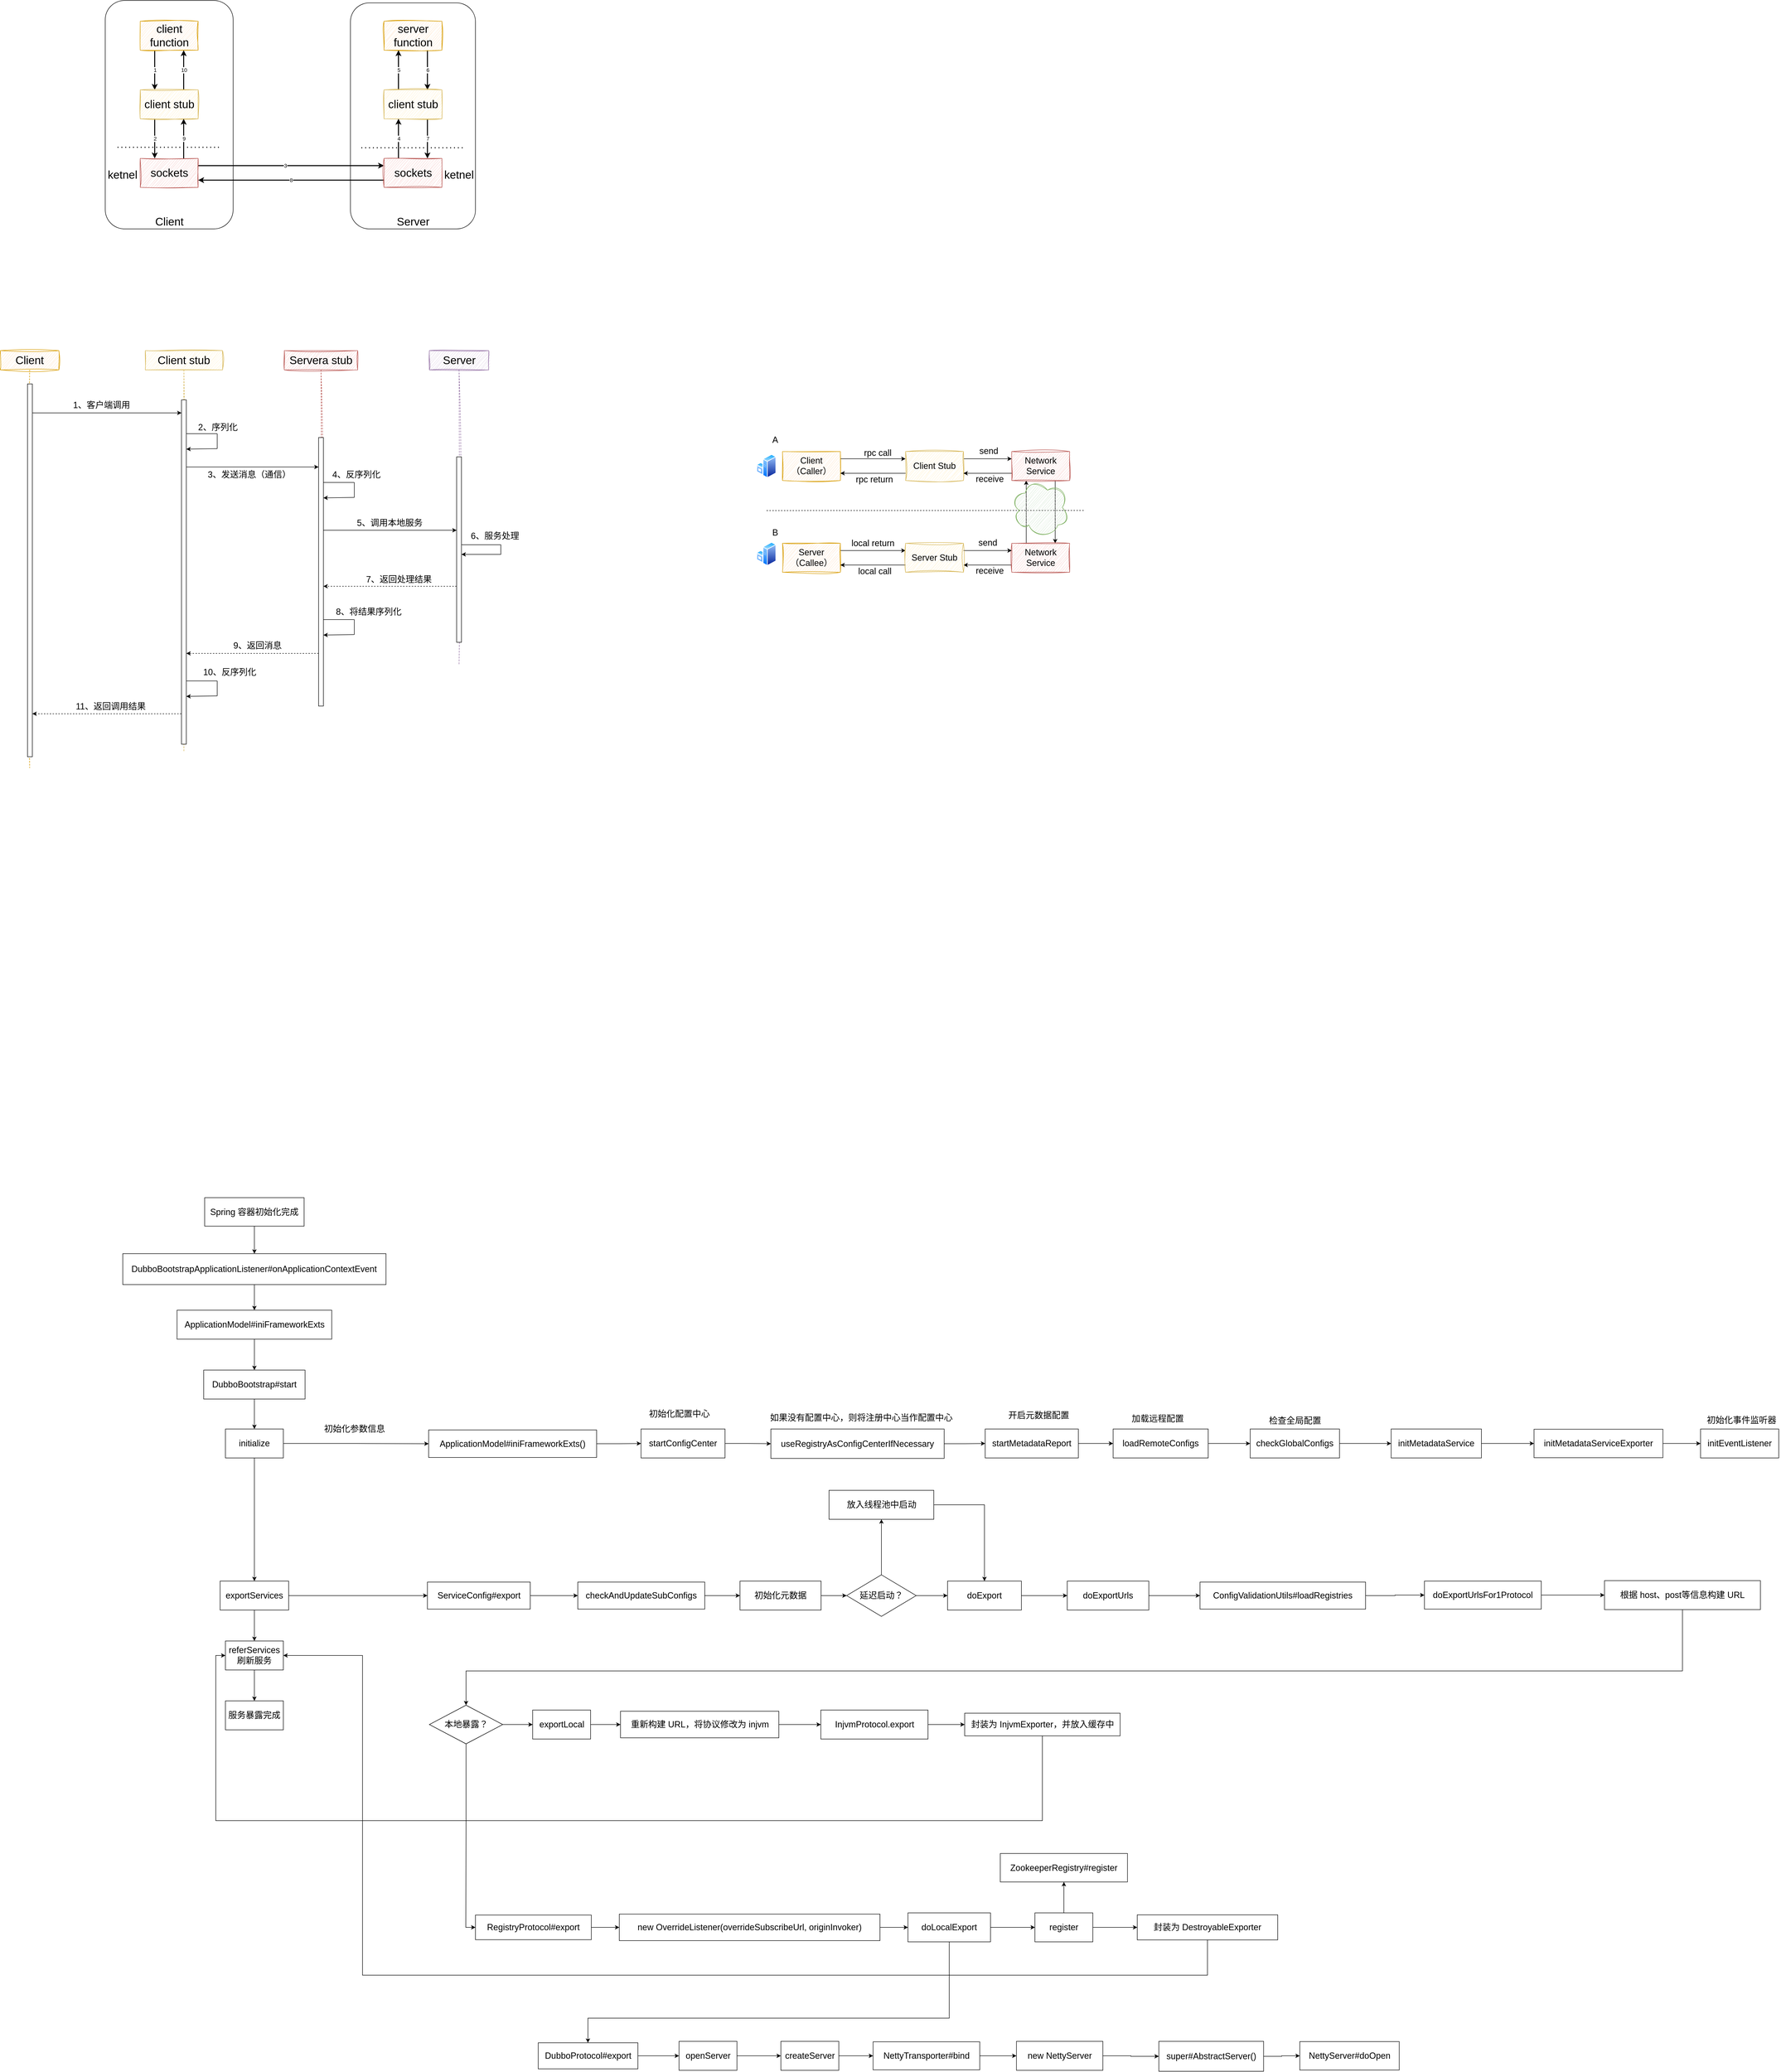 <mxfile version="21.3.8" type="github">
  <diagram name="第 1 页" id="ynguHaI6anqF9o0DFnpZ">
    <mxGraphModel dx="3180" dy="1240" grid="0" gridSize="10" guides="1" tooltips="1" connect="1" arrows="1" fold="1" page="1" pageScale="1" pageWidth="827" pageHeight="1169" math="0" shadow="0">
      <root>
        <mxCell id="0" />
        <mxCell id="1" parent="0" />
        <mxCell id="4JavY6HXAWyGMQBlU3e4-26" value="" style="endArrow=none;dashed=1;html=1;rounded=0;" edge="1" parent="1">
          <mxGeometry width="50" height="50" relative="1" as="geometry">
            <mxPoint x="1264" y="1267.21" as="sourcePoint" />
            <mxPoint x="1924" y="1267" as="targetPoint" />
          </mxGeometry>
        </mxCell>
        <mxCell id="4JavY6HXAWyGMQBlU3e4-13" style="edgeStyle=orthogonalEdgeStyle;rounded=0;orthogonalLoop=1;jettySize=auto;html=1;exitX=0.75;exitY=1;exitDx=0;exitDy=0;entryX=0.75;entryY=0;entryDx=0;entryDy=0;" edge="1" parent="1" source="4JavY6HXAWyGMQBlU3e4-10" target="4JavY6HXAWyGMQBlU3e4-5">
          <mxGeometry relative="1" as="geometry" />
        </mxCell>
        <mxCell id="4JavY6HXAWyGMQBlU3e4-18" style="edgeStyle=orthogonalEdgeStyle;rounded=0;orthogonalLoop=1;jettySize=auto;html=1;exitX=0.25;exitY=0;exitDx=0;exitDy=0;entryX=0.25;entryY=1;entryDx=0;entryDy=0;" edge="1" parent="1" source="4JavY6HXAWyGMQBlU3e4-5" target="4JavY6HXAWyGMQBlU3e4-10">
          <mxGeometry relative="1" as="geometry" />
        </mxCell>
        <mxCell id="WNuXEq5mow0dsCHCeVzA-1" value="" style="rounded=1;whiteSpace=wrap;html=1;" parent="1" vertex="1">
          <mxGeometry x="-106" y="211" width="265" height="473" as="geometry" />
        </mxCell>
        <mxCell id="WNuXEq5mow0dsCHCeVzA-11" value="1" style="edgeStyle=orthogonalEdgeStyle;rounded=0;orthogonalLoop=1;jettySize=auto;html=1;exitX=0.25;exitY=1;exitDx=0;exitDy=0;entryX=0.25;entryY=0;entryDx=0;entryDy=0;strokeWidth=2;" parent="1" source="WNuXEq5mow0dsCHCeVzA-2" target="WNuXEq5mow0dsCHCeVzA-5" edge="1">
          <mxGeometry relative="1" as="geometry" />
        </mxCell>
        <mxCell id="WNuXEq5mow0dsCHCeVzA-2" value="client function" style="rounded=0;whiteSpace=wrap;html=1;fontSize=23;fillColor=#ffe6cc;strokeColor=#d79b00;sketch=1;curveFitting=1;jiggle=2;shadow=0;glass=0;" parent="1" vertex="1">
          <mxGeometry x="-33.5" y="254" width="120" height="60" as="geometry" />
        </mxCell>
        <mxCell id="WNuXEq5mow0dsCHCeVzA-3" value="" style="rounded=1;whiteSpace=wrap;html=1;" parent="1" vertex="1">
          <mxGeometry x="402" y="216" width="259" height="468" as="geometry" />
        </mxCell>
        <mxCell id="WNuXEq5mow0dsCHCeVzA-16" value="6" style="edgeStyle=orthogonalEdgeStyle;rounded=0;orthogonalLoop=1;jettySize=auto;html=1;exitX=0.75;exitY=1;exitDx=0;exitDy=0;entryX=0.75;entryY=0;entryDx=0;entryDy=0;strokeWidth=2;" parent="1" source="WNuXEq5mow0dsCHCeVzA-4" target="WNuXEq5mow0dsCHCeVzA-7" edge="1">
          <mxGeometry relative="1" as="geometry" />
        </mxCell>
        <mxCell id="WNuXEq5mow0dsCHCeVzA-4" value="server function" style="rounded=0;whiteSpace=wrap;html=1;fontSize=23;fillColor=#ffe6cc;strokeColor=#d79b00;sketch=1;curveFitting=1;jiggle=2;shadow=0;glass=0;" parent="1" vertex="1">
          <mxGeometry x="471.5" y="254" width="120" height="60" as="geometry" />
        </mxCell>
        <mxCell id="WNuXEq5mow0dsCHCeVzA-12" value="2" style="edgeStyle=orthogonalEdgeStyle;rounded=0;orthogonalLoop=1;jettySize=auto;html=1;exitX=0.25;exitY=1;exitDx=0;exitDy=0;entryX=0.25;entryY=0;entryDx=0;entryDy=0;strokeWidth=2;" parent="1" source="WNuXEq5mow0dsCHCeVzA-5" target="WNuXEq5mow0dsCHCeVzA-6" edge="1">
          <mxGeometry relative="1" as="geometry" />
        </mxCell>
        <mxCell id="WNuXEq5mow0dsCHCeVzA-20" value="10" style="edgeStyle=orthogonalEdgeStyle;rounded=0;orthogonalLoop=1;jettySize=auto;html=1;exitX=0.75;exitY=0;exitDx=0;exitDy=0;entryX=0.75;entryY=1;entryDx=0;entryDy=0;strokeWidth=2;" parent="1" source="WNuXEq5mow0dsCHCeVzA-5" target="WNuXEq5mow0dsCHCeVzA-2" edge="1">
          <mxGeometry relative="1" as="geometry" />
        </mxCell>
        <mxCell id="WNuXEq5mow0dsCHCeVzA-5" value="client stub" style="rounded=0;whiteSpace=wrap;html=1;fontSize=23;fillColor=#fff2cc;strokeColor=#d6b656;sketch=1;curveFitting=1;jiggle=2;" parent="1" vertex="1">
          <mxGeometry x="-33.5" y="396" width="120" height="60" as="geometry" />
        </mxCell>
        <mxCell id="WNuXEq5mow0dsCHCeVzA-13" style="edgeStyle=orthogonalEdgeStyle;rounded=0;orthogonalLoop=1;jettySize=auto;html=1;exitX=1;exitY=0.25;exitDx=0;exitDy=0;entryX=0;entryY=0.25;entryDx=0;entryDy=0;strokeWidth=2;" parent="1" source="WNuXEq5mow0dsCHCeVzA-6" target="WNuXEq5mow0dsCHCeVzA-8" edge="1">
          <mxGeometry relative="1" as="geometry" />
        </mxCell>
        <mxCell id="WNuXEq5mow0dsCHCeVzA-21" value="3" style="edgeLabel;html=1;align=center;verticalAlign=middle;resizable=0;points=[];" parent="WNuXEq5mow0dsCHCeVzA-13" vertex="1" connectable="0">
          <mxGeometry x="-0.065" relative="1" as="geometry">
            <mxPoint as="offset" />
          </mxGeometry>
        </mxCell>
        <mxCell id="WNuXEq5mow0dsCHCeVzA-19" value="9" style="edgeStyle=orthogonalEdgeStyle;rounded=0;orthogonalLoop=1;jettySize=auto;html=1;exitX=0.75;exitY=0;exitDx=0;exitDy=0;entryX=0.75;entryY=1;entryDx=0;entryDy=0;strokeWidth=2;" parent="1" source="WNuXEq5mow0dsCHCeVzA-6" target="WNuXEq5mow0dsCHCeVzA-5" edge="1">
          <mxGeometry relative="1" as="geometry" />
        </mxCell>
        <mxCell id="WNuXEq5mow0dsCHCeVzA-6" value="sockets" style="rounded=0;whiteSpace=wrap;html=1;fontSize=23;fillColor=#f8cecc;strokeColor=#b85450;sketch=1;curveFitting=1;jiggle=2;" parent="1" vertex="1">
          <mxGeometry x="-33.5" y="538" width="120" height="60" as="geometry" />
        </mxCell>
        <mxCell id="WNuXEq5mow0dsCHCeVzA-15" value="5" style="edgeStyle=orthogonalEdgeStyle;rounded=0;orthogonalLoop=1;jettySize=auto;html=1;exitX=0.25;exitY=0;exitDx=0;exitDy=0;entryX=0.25;entryY=1;entryDx=0;entryDy=0;strokeWidth=2;" parent="1" source="WNuXEq5mow0dsCHCeVzA-7" target="WNuXEq5mow0dsCHCeVzA-4" edge="1">
          <mxGeometry relative="1" as="geometry" />
        </mxCell>
        <mxCell id="WNuXEq5mow0dsCHCeVzA-17" value="7" style="edgeStyle=orthogonalEdgeStyle;rounded=0;orthogonalLoop=1;jettySize=auto;html=1;exitX=0.75;exitY=1;exitDx=0;exitDy=0;entryX=0.75;entryY=0;entryDx=0;entryDy=0;strokeWidth=2;" parent="1" source="WNuXEq5mow0dsCHCeVzA-7" target="WNuXEq5mow0dsCHCeVzA-8" edge="1">
          <mxGeometry relative="1" as="geometry" />
        </mxCell>
        <mxCell id="WNuXEq5mow0dsCHCeVzA-7" value="client stub" style="rounded=0;whiteSpace=wrap;html=1;fontSize=23;fillColor=#fff2cc;strokeColor=#d6b656;sketch=1;curveFitting=1;jiggle=2;" parent="1" vertex="1">
          <mxGeometry x="471.5" y="396" width="120" height="60" as="geometry" />
        </mxCell>
        <mxCell id="WNuXEq5mow0dsCHCeVzA-14" value="4" style="edgeStyle=orthogonalEdgeStyle;rounded=0;orthogonalLoop=1;jettySize=auto;html=1;exitX=0.25;exitY=0;exitDx=0;exitDy=0;entryX=0.25;entryY=1;entryDx=0;entryDy=0;strokeWidth=2;" parent="1" source="WNuXEq5mow0dsCHCeVzA-8" target="WNuXEq5mow0dsCHCeVzA-7" edge="1">
          <mxGeometry relative="1" as="geometry" />
        </mxCell>
        <mxCell id="WNuXEq5mow0dsCHCeVzA-18" value="8" style="edgeStyle=orthogonalEdgeStyle;rounded=0;orthogonalLoop=1;jettySize=auto;html=1;exitX=0;exitY=0.75;exitDx=0;exitDy=0;entryX=1;entryY=0.75;entryDx=0;entryDy=0;strokeWidth=2;" parent="1" source="WNuXEq5mow0dsCHCeVzA-8" target="WNuXEq5mow0dsCHCeVzA-6" edge="1">
          <mxGeometry relative="1" as="geometry" />
        </mxCell>
        <mxCell id="WNuXEq5mow0dsCHCeVzA-8" value="sockets" style="rounded=0;whiteSpace=wrap;html=1;fontSize=23;fillColor=#f8cecc;strokeColor=#b85450;sketch=1;curveFitting=1;jiggle=2;" parent="1" vertex="1">
          <mxGeometry x="471.5" y="538" width="120" height="60" as="geometry" />
        </mxCell>
        <mxCell id="WNuXEq5mow0dsCHCeVzA-9" value="Client" style="text;html=1;strokeColor=none;fillColor=none;align=center;verticalAlign=middle;whiteSpace=wrap;rounded=0;fontSize=23;" parent="1" vertex="1">
          <mxGeometry x="-3.5" y="654" width="60" height="30" as="geometry" />
        </mxCell>
        <mxCell id="WNuXEq5mow0dsCHCeVzA-10" value="Server" style="text;html=1;strokeColor=none;fillColor=none;align=center;verticalAlign=middle;whiteSpace=wrap;rounded=0;fontSize=23;" parent="1" vertex="1">
          <mxGeometry x="501.5" y="654" width="60" height="30" as="geometry" />
        </mxCell>
        <mxCell id="WNuXEq5mow0dsCHCeVzA-22" value="" style="endArrow=none;dashed=1;html=1;dashPattern=1 3;strokeWidth=2;rounded=0;" parent="1" edge="1">
          <mxGeometry width="50" height="50" relative="1" as="geometry">
            <mxPoint x="-80.5" y="515" as="sourcePoint" />
            <mxPoint x="133.5" y="515" as="targetPoint" />
          </mxGeometry>
        </mxCell>
        <mxCell id="WNuXEq5mow0dsCHCeVzA-23" value="" style="endArrow=none;dashed=1;html=1;dashPattern=1 3;strokeWidth=2;rounded=0;" parent="1" edge="1">
          <mxGeometry width="50" height="50" relative="1" as="geometry">
            <mxPoint x="424.5" y="516" as="sourcePoint" />
            <mxPoint x="638.5" y="516" as="targetPoint" />
          </mxGeometry>
        </mxCell>
        <mxCell id="WNuXEq5mow0dsCHCeVzA-24" value="&lt;font style=&quot;font-size: 23px;&quot;&gt;ketnel&lt;/font&gt;" style="text;html=1;strokeColor=none;fillColor=none;align=center;verticalAlign=middle;whiteSpace=wrap;rounded=0;" parent="1" vertex="1">
          <mxGeometry x="-100" y="557" width="60" height="30" as="geometry" />
        </mxCell>
        <mxCell id="WNuXEq5mow0dsCHCeVzA-25" value="&lt;font style=&quot;font-size: 23px;&quot;&gt;ketnel&lt;/font&gt;" style="text;html=1;strokeColor=none;fillColor=none;align=center;verticalAlign=middle;whiteSpace=wrap;rounded=0;" parent="1" vertex="1">
          <mxGeometry x="597" y="557" width="60" height="30" as="geometry" />
        </mxCell>
        <mxCell id="0BuADrquEKOu1tJ5kKiF-7" value="Client" style="shape=umlLifeline;perimeter=lifelinePerimeter;whiteSpace=wrap;html=1;container=1;dropTarget=0;collapsible=0;recursiveResize=0;outlineConnect=0;portConstraint=eastwest;newEdgeStyle={&quot;edgeStyle&quot;:&quot;elbowEdgeStyle&quot;,&quot;elbow&quot;:&quot;vertical&quot;,&quot;curved&quot;:0,&quot;rounded&quot;:0};fontSize=23;fillColor=#ffe6cc;strokeColor=#d79b00;shadow=0;sketch=1;curveFitting=1;jiggle=2;" parent="1" vertex="1">
          <mxGeometry x="-323" y="936" width="121" height="864" as="geometry" />
        </mxCell>
        <mxCell id="0BuADrquEKOu1tJ5kKiF-42" value="" style="html=1;points=[];perimeter=orthogonalPerimeter;outlineConnect=0;targetShapes=umlLifeline;portConstraint=eastwest;newEdgeStyle={&quot;edgeStyle&quot;:&quot;elbowEdgeStyle&quot;,&quot;elbow&quot;:&quot;vertical&quot;,&quot;curved&quot;:0,&quot;rounded&quot;:0};" parent="0BuADrquEKOu1tJ5kKiF-7" vertex="1">
          <mxGeometry x="56" y="69" width="10" height="772" as="geometry" />
        </mxCell>
        <mxCell id="0BuADrquEKOu1tJ5kKiF-15" value="Client stub" style="shape=umlLifeline;perimeter=lifelinePerimeter;whiteSpace=wrap;html=1;container=1;dropTarget=0;collapsible=0;recursiveResize=0;outlineConnect=0;portConstraint=eastwest;newEdgeStyle={&quot;edgeStyle&quot;:&quot;elbowEdgeStyle&quot;,&quot;elbow&quot;:&quot;vertical&quot;,&quot;curved&quot;:0,&quot;rounded&quot;:0};fontSize=23;fillColor=#fff2cc;strokeColor=#d6b656;sketch=1;curveFitting=1;jiggle=2;" parent="1" vertex="1">
          <mxGeometry x="-23" y="936" width="160" height="831" as="geometry" />
        </mxCell>
        <mxCell id="0BuADrquEKOu1tJ5kKiF-43" value="" style="html=1;points=[];perimeter=orthogonalPerimeter;outlineConnect=0;targetShapes=umlLifeline;portConstraint=eastwest;newEdgeStyle={&quot;edgeStyle&quot;:&quot;elbowEdgeStyle&quot;,&quot;elbow&quot;:&quot;vertical&quot;,&quot;curved&quot;:0,&quot;rounded&quot;:0};" parent="0BuADrquEKOu1tJ5kKiF-15" vertex="1">
          <mxGeometry x="75" y="102" width="10" height="713" as="geometry" />
        </mxCell>
        <mxCell id="0BuADrquEKOu1tJ5kKiF-16" value="Servera&amp;nbsp;stub" style="shape=umlLifeline;perimeter=lifelinePerimeter;whiteSpace=wrap;html=1;container=1;dropTarget=0;collapsible=0;recursiveResize=0;outlineConnect=0;portConstraint=eastwest;newEdgeStyle={&quot;edgeStyle&quot;:&quot;elbowEdgeStyle&quot;,&quot;elbow&quot;:&quot;vertical&quot;,&quot;curved&quot;:0,&quot;rounded&quot;:0};fontSize=23;fillColor=#f8cecc;strokeColor=#b85450;sketch=1;curveFitting=1;jiggle=2;" parent="1" vertex="1">
          <mxGeometry x="265" y="936" width="152" height="736" as="geometry" />
        </mxCell>
        <mxCell id="0BuADrquEKOu1tJ5kKiF-49" value="" style="html=1;points=[];perimeter=orthogonalPerimeter;outlineConnect=0;targetShapes=umlLifeline;portConstraint=eastwest;newEdgeStyle={&quot;edgeStyle&quot;:&quot;elbowEdgeStyle&quot;,&quot;elbow&quot;:&quot;vertical&quot;,&quot;curved&quot;:0,&quot;rounded&quot;:0};" parent="0BuADrquEKOu1tJ5kKiF-16" vertex="1">
          <mxGeometry x="71" y="180" width="10" height="556" as="geometry" />
        </mxCell>
        <mxCell id="0BuADrquEKOu1tJ5kKiF-17" value="Server" style="shape=umlLifeline;perimeter=lifelinePerimeter;whiteSpace=wrap;html=1;container=1;dropTarget=0;collapsible=0;recursiveResize=0;outlineConnect=0;portConstraint=eastwest;newEdgeStyle={&quot;edgeStyle&quot;:&quot;elbowEdgeStyle&quot;,&quot;elbow&quot;:&quot;vertical&quot;,&quot;curved&quot;:0,&quot;rounded&quot;:0};fontSize=23;fillColor=#e1d5e7;strokeColor=#9673a6;sketch=1;curveFitting=1;jiggle=2;" parent="1" vertex="1">
          <mxGeometry x="565.5" y="936" width="123" height="650" as="geometry" />
        </mxCell>
        <mxCell id="0BuADrquEKOu1tJ5kKiF-56" value="" style="html=1;points=[];perimeter=orthogonalPerimeter;outlineConnect=0;targetShapes=umlLifeline;portConstraint=eastwest;newEdgeStyle={&quot;edgeStyle&quot;:&quot;elbowEdgeStyle&quot;,&quot;elbow&quot;:&quot;vertical&quot;,&quot;curved&quot;:0,&quot;rounded&quot;:0};" parent="0BuADrquEKOu1tJ5kKiF-17" vertex="1">
          <mxGeometry x="56.5" y="220" width="10" height="384" as="geometry" />
        </mxCell>
        <mxCell id="0BuADrquEKOu1tJ5kKiF-59" style="edgeStyle=elbowEdgeStyle;rounded=0;orthogonalLoop=1;jettySize=auto;html=1;elbow=vertical;curved=0;" parent="0BuADrquEKOu1tJ5kKiF-17" source="0BuADrquEKOu1tJ5kKiF-56" target="0BuADrquEKOu1tJ5kKiF-56" edge="1">
          <mxGeometry relative="1" as="geometry">
            <Array as="points">
              <mxPoint x="148" y="410" />
            </Array>
          </mxGeometry>
        </mxCell>
        <mxCell id="0BuADrquEKOu1tJ5kKiF-60" value="&lt;font style=&quot;font-size: 18px;&quot;&gt;6、服务处理&lt;/font&gt;" style="edgeLabel;html=1;align=center;verticalAlign=middle;resizable=0;points=[];" parent="0BuADrquEKOu1tJ5kKiF-59" vertex="1" connectable="0">
          <mxGeometry x="-0.455" relative="1" as="geometry">
            <mxPoint x="19" y="-18" as="offset" />
          </mxGeometry>
        </mxCell>
        <mxCell id="0BuADrquEKOu1tJ5kKiF-47" style="edgeStyle=elbowEdgeStyle;rounded=0;orthogonalLoop=1;jettySize=auto;html=1;elbow=vertical;curved=0;" parent="1" source="0BuADrquEKOu1tJ5kKiF-42" target="0BuADrquEKOu1tJ5kKiF-43" edge="1">
          <mxGeometry relative="1" as="geometry">
            <Array as="points">
              <mxPoint x="-37" y="1065" />
              <mxPoint x="-97" y="1097" />
            </Array>
          </mxGeometry>
        </mxCell>
        <mxCell id="0BuADrquEKOu1tJ5kKiF-48" value="&lt;font style=&quot;font-size: 18px;&quot;&gt;1、客户端调用&lt;/font&gt;" style="edgeLabel;html=1;align=center;verticalAlign=middle;resizable=0;points=[];" parent="0BuADrquEKOu1tJ5kKiF-47" vertex="1" connectable="0">
          <mxGeometry x="0.108" relative="1" as="geometry">
            <mxPoint x="-28" y="-16" as="offset" />
          </mxGeometry>
        </mxCell>
        <mxCell id="0BuADrquEKOu1tJ5kKiF-52" style="edgeStyle=elbowEdgeStyle;rounded=0;orthogonalLoop=1;jettySize=auto;html=1;elbow=vertical;curved=0;" parent="1" source="0BuADrquEKOu1tJ5kKiF-43" target="0BuADrquEKOu1tJ5kKiF-49" edge="1">
          <mxGeometry relative="1" as="geometry">
            <Array as="points">
              <mxPoint x="262" y="1177" />
            </Array>
          </mxGeometry>
        </mxCell>
        <mxCell id="0BuADrquEKOu1tJ5kKiF-53" value="&lt;font style=&quot;font-size: 18px;&quot;&gt;3、发送消息（通信）&lt;/font&gt;" style="edgeLabel;html=1;align=center;verticalAlign=middle;resizable=0;points=[];" parent="0BuADrquEKOu1tJ5kKiF-52" vertex="1" connectable="0">
          <mxGeometry x="-0.055" relative="1" as="geometry">
            <mxPoint y="16" as="offset" />
          </mxGeometry>
        </mxCell>
        <mxCell id="0BuADrquEKOu1tJ5kKiF-57" style="edgeStyle=elbowEdgeStyle;rounded=0;orthogonalLoop=1;jettySize=auto;html=1;elbow=vertical;curved=0;" parent="1" source="0BuADrquEKOu1tJ5kKiF-49" target="0BuADrquEKOu1tJ5kKiF-56" edge="1">
          <mxGeometry relative="1" as="geometry">
            <Array as="points">
              <mxPoint x="559" y="1308" />
              <mxPoint x="513" y="1437" />
              <mxPoint x="519" y="1308" />
            </Array>
          </mxGeometry>
        </mxCell>
        <mxCell id="0BuADrquEKOu1tJ5kKiF-58" value="&lt;font style=&quot;font-size: 18px;&quot;&gt;5、调用本地服务&lt;/font&gt;" style="edgeLabel;html=1;align=center;verticalAlign=middle;resizable=0;points=[];" parent="0BuADrquEKOu1tJ5kKiF-57" vertex="1" connectable="0">
          <mxGeometry x="0.05" y="-4" relative="1" as="geometry">
            <mxPoint x="-8" y="-19" as="offset" />
          </mxGeometry>
        </mxCell>
        <mxCell id="0BuADrquEKOu1tJ5kKiF-67" style="edgeStyle=elbowEdgeStyle;rounded=0;orthogonalLoop=1;jettySize=auto;html=1;elbow=vertical;curved=0;dashed=1;" parent="1" source="0BuADrquEKOu1tJ5kKiF-56" target="0BuADrquEKOu1tJ5kKiF-49" edge="1">
          <mxGeometry relative="1" as="geometry">
            <Array as="points">
              <mxPoint x="566" y="1424" />
              <mxPoint x="513" y="1503" />
            </Array>
          </mxGeometry>
        </mxCell>
        <mxCell id="0BuADrquEKOu1tJ5kKiF-68" value="&lt;font style=&quot;font-size: 18px;&quot;&gt;7、返回处理结果&lt;/font&gt;" style="edgeLabel;html=1;align=center;verticalAlign=middle;resizable=0;points=[];" parent="0BuADrquEKOu1tJ5kKiF-67" vertex="1" connectable="0">
          <mxGeometry x="-0.244" y="-1" relative="1" as="geometry">
            <mxPoint x="-16" y="-13" as="offset" />
          </mxGeometry>
        </mxCell>
        <mxCell id="0BuADrquEKOu1tJ5kKiF-80" value="" style="group" parent="1" vertex="1" connectable="0">
          <mxGeometry x="62" y="1108" width="64" height="32" as="geometry" />
        </mxCell>
        <mxCell id="0BuADrquEKOu1tJ5kKiF-77" value="" style="endArrow=classic;html=1;rounded=0;" parent="0BuADrquEKOu1tJ5kKiF-80" edge="1">
          <mxGeometry width="50" height="50" relative="1" as="geometry">
            <mxPoint x="64" y="31" as="sourcePoint" />
            <mxPoint y="32" as="targetPoint" />
          </mxGeometry>
        </mxCell>
        <mxCell id="0BuADrquEKOu1tJ5kKiF-78" value="" style="endArrow=none;html=1;rounded=0;" parent="0BuADrquEKOu1tJ5kKiF-80" edge="1">
          <mxGeometry width="50" height="50" relative="1" as="geometry">
            <mxPoint as="sourcePoint" />
            <mxPoint x="64" as="targetPoint" />
          </mxGeometry>
        </mxCell>
        <mxCell id="0BuADrquEKOu1tJ5kKiF-79" value="" style="endArrow=none;html=1;rounded=0;" parent="0BuADrquEKOu1tJ5kKiF-80" edge="1">
          <mxGeometry width="50" height="50" relative="1" as="geometry">
            <mxPoint x="64" y="31" as="sourcePoint" />
            <mxPoint x="64" as="targetPoint" />
          </mxGeometry>
        </mxCell>
        <mxCell id="0BuADrquEKOu1tJ5kKiF-81" value="&lt;font style=&quot;font-size: 18px;&quot;&gt;2、序列化&lt;/font&gt;" style="text;html=1;strokeColor=none;fillColor=none;align=center;verticalAlign=middle;whiteSpace=wrap;rounded=0;" parent="1" vertex="1">
          <mxGeometry x="76" y="1083" width="103" height="23" as="geometry" />
        </mxCell>
        <mxCell id="0BuADrquEKOu1tJ5kKiF-84" value="" style="group" parent="1" vertex="1" connectable="0">
          <mxGeometry x="346" y="1209" width="64" height="32" as="geometry" />
        </mxCell>
        <mxCell id="0BuADrquEKOu1tJ5kKiF-85" value="" style="endArrow=classic;html=1;rounded=0;" parent="0BuADrquEKOu1tJ5kKiF-84" edge="1">
          <mxGeometry width="50" height="50" relative="1" as="geometry">
            <mxPoint x="64" y="31" as="sourcePoint" />
            <mxPoint y="32" as="targetPoint" />
          </mxGeometry>
        </mxCell>
        <mxCell id="0BuADrquEKOu1tJ5kKiF-86" value="" style="endArrow=none;html=1;rounded=0;" parent="0BuADrquEKOu1tJ5kKiF-84" edge="1">
          <mxGeometry width="50" height="50" relative="1" as="geometry">
            <mxPoint as="sourcePoint" />
            <mxPoint x="64" as="targetPoint" />
          </mxGeometry>
        </mxCell>
        <mxCell id="0BuADrquEKOu1tJ5kKiF-87" value="" style="endArrow=none;html=1;rounded=0;" parent="0BuADrquEKOu1tJ5kKiF-84" edge="1">
          <mxGeometry width="50" height="50" relative="1" as="geometry">
            <mxPoint x="64" y="31" as="sourcePoint" />
            <mxPoint x="64" as="targetPoint" />
          </mxGeometry>
        </mxCell>
        <mxCell id="0BuADrquEKOu1tJ5kKiF-88" value="&lt;font style=&quot;font-size: 18px;&quot;&gt;4、反序列化&lt;/font&gt;" style="text;html=1;strokeColor=none;fillColor=none;align=center;verticalAlign=middle;whiteSpace=wrap;rounded=0;" parent="1" vertex="1">
          <mxGeometry x="358" y="1180" width="113" height="25" as="geometry" />
        </mxCell>
        <mxCell id="0BuADrquEKOu1tJ5kKiF-90" value="" style="group" parent="1" vertex="1" connectable="0">
          <mxGeometry x="346" y="1493" width="64" height="32" as="geometry" />
        </mxCell>
        <mxCell id="0BuADrquEKOu1tJ5kKiF-91" value="" style="endArrow=classic;html=1;rounded=0;" parent="0BuADrquEKOu1tJ5kKiF-90" edge="1">
          <mxGeometry width="50" height="50" relative="1" as="geometry">
            <mxPoint x="64" y="31" as="sourcePoint" />
            <mxPoint y="32" as="targetPoint" />
          </mxGeometry>
        </mxCell>
        <mxCell id="0BuADrquEKOu1tJ5kKiF-92" value="" style="endArrow=none;html=1;rounded=0;" parent="0BuADrquEKOu1tJ5kKiF-90" edge="1">
          <mxGeometry width="50" height="50" relative="1" as="geometry">
            <mxPoint as="sourcePoint" />
            <mxPoint x="64" as="targetPoint" />
          </mxGeometry>
        </mxCell>
        <mxCell id="0BuADrquEKOu1tJ5kKiF-93" value="" style="endArrow=none;html=1;rounded=0;" parent="0BuADrquEKOu1tJ5kKiF-90" edge="1">
          <mxGeometry width="50" height="50" relative="1" as="geometry">
            <mxPoint x="64" y="31" as="sourcePoint" />
            <mxPoint x="64" as="targetPoint" />
          </mxGeometry>
        </mxCell>
        <mxCell id="0BuADrquEKOu1tJ5kKiF-94" value="&lt;font style=&quot;font-size: 18px;&quot;&gt;8、将结果序列化&lt;/font&gt;" style="text;html=1;strokeColor=none;fillColor=none;align=center;verticalAlign=middle;whiteSpace=wrap;rounded=0;" parent="1" vertex="1">
          <mxGeometry x="358" y="1463" width="164" height="28" as="geometry" />
        </mxCell>
        <mxCell id="0BuADrquEKOu1tJ5kKiF-95" style="edgeStyle=elbowEdgeStyle;rounded=0;orthogonalLoop=1;jettySize=auto;html=1;elbow=vertical;curved=0;dashed=1;" parent="1" source="0BuADrquEKOu1tJ5kKiF-49" target="0BuADrquEKOu1tJ5kKiF-43" edge="1">
          <mxGeometry relative="1" as="geometry">
            <Array as="points">
              <mxPoint x="228" y="1563" />
            </Array>
          </mxGeometry>
        </mxCell>
        <mxCell id="0BuADrquEKOu1tJ5kKiF-96" value="&lt;font style=&quot;font-size: 18px;&quot;&gt;9、返回消息&lt;/font&gt;" style="edgeLabel;html=1;align=center;verticalAlign=middle;resizable=0;points=[];" parent="0BuADrquEKOu1tJ5kKiF-95" vertex="1" connectable="0">
          <mxGeometry x="-0.076" y="-1" relative="1" as="geometry">
            <mxPoint x="-1" y="-15" as="offset" />
          </mxGeometry>
        </mxCell>
        <mxCell id="0BuADrquEKOu1tJ5kKiF-97" value="" style="group" parent="1" vertex="1" connectable="0">
          <mxGeometry x="62" y="1620" width="64" height="32" as="geometry" />
        </mxCell>
        <mxCell id="0BuADrquEKOu1tJ5kKiF-98" value="" style="endArrow=classic;html=1;rounded=0;" parent="0BuADrquEKOu1tJ5kKiF-97" edge="1">
          <mxGeometry width="50" height="50" relative="1" as="geometry">
            <mxPoint x="64" y="31" as="sourcePoint" />
            <mxPoint y="32" as="targetPoint" />
          </mxGeometry>
        </mxCell>
        <mxCell id="0BuADrquEKOu1tJ5kKiF-99" value="" style="endArrow=none;html=1;rounded=0;" parent="0BuADrquEKOu1tJ5kKiF-97" edge="1">
          <mxGeometry width="50" height="50" relative="1" as="geometry">
            <mxPoint as="sourcePoint" />
            <mxPoint x="64" as="targetPoint" />
          </mxGeometry>
        </mxCell>
        <mxCell id="0BuADrquEKOu1tJ5kKiF-100" value="" style="endArrow=none;html=1;rounded=0;" parent="0BuADrquEKOu1tJ5kKiF-97" edge="1">
          <mxGeometry width="50" height="50" relative="1" as="geometry">
            <mxPoint x="64" y="31" as="sourcePoint" />
            <mxPoint x="64" as="targetPoint" />
          </mxGeometry>
        </mxCell>
        <mxCell id="0BuADrquEKOu1tJ5kKiF-101" value="&lt;font style=&quot;font-size: 18px;&quot;&gt;10、反序列化&lt;/font&gt;" style="text;html=1;strokeColor=none;fillColor=none;align=center;verticalAlign=middle;whiteSpace=wrap;rounded=0;" parent="1" vertex="1">
          <mxGeometry x="70" y="1588" width="164" height="28" as="geometry" />
        </mxCell>
        <mxCell id="0BuADrquEKOu1tJ5kKiF-103" style="edgeStyle=elbowEdgeStyle;rounded=0;orthogonalLoop=1;jettySize=auto;html=1;elbow=vertical;curved=0;dashed=1;" parent="1" source="0BuADrquEKOu1tJ5kKiF-43" target="0BuADrquEKOu1tJ5kKiF-42" edge="1">
          <mxGeometry relative="1" as="geometry">
            <Array as="points">
              <mxPoint x="-10" y="1688" />
            </Array>
          </mxGeometry>
        </mxCell>
        <mxCell id="0BuADrquEKOu1tJ5kKiF-104" value="&lt;font style=&quot;font-size: 18px;&quot;&gt;11、返回调用结果&lt;/font&gt;" style="edgeLabel;html=1;align=center;verticalAlign=middle;resizable=0;points=[];" parent="0BuADrquEKOu1tJ5kKiF-103" vertex="1" connectable="0">
          <mxGeometry x="-0.057" y="1" relative="1" as="geometry">
            <mxPoint x="-2" y="-16" as="offset" />
          </mxGeometry>
        </mxCell>
        <mxCell id="4JavY6HXAWyGMQBlU3e4-2" value="" style="image;aspect=fixed;perimeter=ellipsePerimeter;html=1;align=center;shadow=0;dashed=0;spacingTop=3;image=img/lib/active_directory/windows_server.svg;" vertex="1" parent="1">
          <mxGeometry x="1243" y="1150" width="41" height="50" as="geometry" />
        </mxCell>
        <mxCell id="4JavY6HXAWyGMQBlU3e4-3" value="" style="image;aspect=fixed;perimeter=ellipsePerimeter;html=1;align=center;shadow=0;dashed=0;spacingTop=3;image=img/lib/active_directory/windows_server.svg;" vertex="1" parent="1">
          <mxGeometry x="1243" y="1332" width="41" height="50" as="geometry" />
        </mxCell>
        <mxCell id="4JavY6HXAWyGMQBlU3e4-11" value="&lt;font style=&quot;font-size: 18px;&quot;&gt;rpc call&lt;/font&gt;" style="edgeStyle=orthogonalEdgeStyle;rounded=0;orthogonalLoop=1;jettySize=auto;html=1;exitX=1;exitY=0.25;exitDx=0;exitDy=0;entryX=0;entryY=0.25;entryDx=0;entryDy=0;" edge="1" parent="1" source="4JavY6HXAWyGMQBlU3e4-4" target="4JavY6HXAWyGMQBlU3e4-6">
          <mxGeometry x="0.141" y="12" relative="1" as="geometry">
            <mxPoint as="offset" />
          </mxGeometry>
        </mxCell>
        <mxCell id="4JavY6HXAWyGMQBlU3e4-4" value="Client（Caller）" style="rounded=0;whiteSpace=wrap;html=1;fontSize=18;fillColor=#ffe6cc;strokeColor=#d79b00;sketch=1;curveFitting=1;jiggle=2;" vertex="1" parent="1">
          <mxGeometry x="1297" y="1145" width="120" height="60" as="geometry" />
        </mxCell>
        <mxCell id="4JavY6HXAWyGMQBlU3e4-14" style="edgeStyle=orthogonalEdgeStyle;rounded=0;orthogonalLoop=1;jettySize=auto;html=1;exitX=0;exitY=0.75;exitDx=0;exitDy=0;entryX=1;entryY=0.75;entryDx=0;entryDy=0;" edge="1" parent="1" source="4JavY6HXAWyGMQBlU3e4-5" target="4JavY6HXAWyGMQBlU3e4-8">
          <mxGeometry relative="1" as="geometry" />
        </mxCell>
        <mxCell id="4JavY6HXAWyGMQBlU3e4-21" value="&lt;font style=&quot;font-size: 18px;&quot;&gt;receive&lt;/font&gt;" style="edgeLabel;html=1;align=center;verticalAlign=middle;resizable=0;points=[];" vertex="1" connectable="0" parent="4JavY6HXAWyGMQBlU3e4-14">
          <mxGeometry x="-0.1" y="1" relative="1" as="geometry">
            <mxPoint x="-1" y="11" as="offset" />
          </mxGeometry>
        </mxCell>
        <mxCell id="4JavY6HXAWyGMQBlU3e4-5" value="Network Service" style="rounded=0;whiteSpace=wrap;html=1;fontSize=18;fillColor=#f8cecc;strokeColor=#b85450;sketch=1;curveFitting=1;jiggle=2;" vertex="1" parent="1">
          <mxGeometry x="1772" y="1335" width="120" height="60" as="geometry" />
        </mxCell>
        <mxCell id="4JavY6HXAWyGMQBlU3e4-12" value="&lt;font style=&quot;font-size: 18px;&quot;&gt;send&lt;/font&gt;" style="edgeStyle=orthogonalEdgeStyle;rounded=0;orthogonalLoop=1;jettySize=auto;html=1;exitX=1;exitY=0.25;exitDx=0;exitDy=0;entryX=0;entryY=0.25;entryDx=0;entryDy=0;" edge="1" parent="1" source="4JavY6HXAWyGMQBlU3e4-6" target="4JavY6HXAWyGMQBlU3e4-10">
          <mxGeometry x="0.04" y="16" relative="1" as="geometry">
            <mxPoint as="offset" />
          </mxGeometry>
        </mxCell>
        <mxCell id="4JavY6HXAWyGMQBlU3e4-20" style="edgeStyle=orthogonalEdgeStyle;rounded=0;orthogonalLoop=1;jettySize=auto;html=1;exitX=0;exitY=0.75;exitDx=0;exitDy=0;entryX=1;entryY=0.75;entryDx=0;entryDy=0;" edge="1" parent="1" source="4JavY6HXAWyGMQBlU3e4-6" target="4JavY6HXAWyGMQBlU3e4-4">
          <mxGeometry relative="1" as="geometry" />
        </mxCell>
        <mxCell id="4JavY6HXAWyGMQBlU3e4-24" value="&lt;font style=&quot;font-size: 18px;&quot;&gt;rpc return&lt;/font&gt;" style="edgeLabel;html=1;align=center;verticalAlign=middle;resizable=0;points=[];" vertex="1" connectable="0" parent="4JavY6HXAWyGMQBlU3e4-20">
          <mxGeometry x="-0.08" y="2" relative="1" as="geometry">
            <mxPoint x="-3" y="11" as="offset" />
          </mxGeometry>
        </mxCell>
        <mxCell id="4JavY6HXAWyGMQBlU3e4-6" value="Client Stub" style="rounded=0;whiteSpace=wrap;html=1;fontSize=18;fillColor=#fff2cc;strokeColor=#d6b656;sketch=1;curveFitting=1;jiggle=2;" vertex="1" parent="1">
          <mxGeometry x="1552" y="1145" width="120" height="60" as="geometry" />
        </mxCell>
        <mxCell id="4JavY6HXAWyGMQBlU3e4-16" style="edgeStyle=orthogonalEdgeStyle;rounded=0;orthogonalLoop=1;jettySize=auto;html=1;exitX=1;exitY=0.25;exitDx=0;exitDy=0;entryX=0;entryY=0.25;entryDx=0;entryDy=0;" edge="1" parent="1" source="4JavY6HXAWyGMQBlU3e4-7" target="4JavY6HXAWyGMQBlU3e4-8">
          <mxGeometry relative="1" as="geometry" />
        </mxCell>
        <mxCell id="4JavY6HXAWyGMQBlU3e4-22" value="&lt;font style=&quot;font-size: 18px;&quot;&gt;local return&lt;/font&gt;" style="edgeLabel;html=1;align=center;verticalAlign=middle;resizable=0;points=[];" vertex="1" connectable="0" parent="4JavY6HXAWyGMQBlU3e4-16">
          <mxGeometry x="0.096" y="1" relative="1" as="geometry">
            <mxPoint x="-7" y="-14" as="offset" />
          </mxGeometry>
        </mxCell>
        <mxCell id="4JavY6HXAWyGMQBlU3e4-7" value="Server（Callee）" style="rounded=0;whiteSpace=wrap;html=1;fontSize=18;fillColor=#ffe6cc;strokeColor=#d79b00;sketch=1;curveFitting=1;jiggle=2;" vertex="1" parent="1">
          <mxGeometry x="1297" y="1335" width="120" height="60" as="geometry" />
        </mxCell>
        <mxCell id="4JavY6HXAWyGMQBlU3e4-15" value="&lt;font style=&quot;font-size: 18px;&quot;&gt;local call&lt;/font&gt;" style="edgeStyle=orthogonalEdgeStyle;rounded=0;orthogonalLoop=1;jettySize=auto;html=1;exitX=0;exitY=0.75;exitDx=0;exitDy=0;entryX=1;entryY=0.75;entryDx=0;entryDy=0;" edge="1" parent="1" source="4JavY6HXAWyGMQBlU3e4-8" target="4JavY6HXAWyGMQBlU3e4-7">
          <mxGeometry x="-0.052" y="13" relative="1" as="geometry">
            <mxPoint as="offset" />
          </mxGeometry>
        </mxCell>
        <mxCell id="4JavY6HXAWyGMQBlU3e4-17" value="&lt;font style=&quot;font-size: 18px;&quot;&gt;send&lt;/font&gt;" style="edgeStyle=orthogonalEdgeStyle;rounded=0;orthogonalLoop=1;jettySize=auto;html=1;exitX=1;exitY=0.25;exitDx=0;exitDy=0;entryX=0;entryY=0.25;entryDx=0;entryDy=0;" edge="1" parent="1" source="4JavY6HXAWyGMQBlU3e4-8" target="4JavY6HXAWyGMQBlU3e4-5">
          <mxGeometry y="16" relative="1" as="geometry">
            <mxPoint as="offset" />
          </mxGeometry>
        </mxCell>
        <mxCell id="4JavY6HXAWyGMQBlU3e4-8" value="Server Stub" style="rounded=0;whiteSpace=wrap;html=1;fontSize=18;fillColor=#fff2cc;strokeColor=#d6b656;sketch=1;curveFitting=1;jiggle=2;" vertex="1" parent="1">
          <mxGeometry x="1552" y="1335" width="120" height="60" as="geometry" />
        </mxCell>
        <mxCell id="4JavY6HXAWyGMQBlU3e4-19" style="edgeStyle=orthogonalEdgeStyle;rounded=0;orthogonalLoop=1;jettySize=auto;html=1;exitX=0;exitY=0.75;exitDx=0;exitDy=0;entryX=1;entryY=0.75;entryDx=0;entryDy=0;" edge="1" parent="1" source="4JavY6HXAWyGMQBlU3e4-10" target="4JavY6HXAWyGMQBlU3e4-6">
          <mxGeometry relative="1" as="geometry" />
        </mxCell>
        <mxCell id="4JavY6HXAWyGMQBlU3e4-10" value="Network Service" style="rounded=0;whiteSpace=wrap;html=1;fontSize=18;fillColor=#f8cecc;strokeColor=#b85450;sketch=1;curveFitting=1;jiggle=2;" vertex="1" parent="1">
          <mxGeometry x="1772" y="1145" width="120" height="60" as="geometry" />
        </mxCell>
        <mxCell id="4JavY6HXAWyGMQBlU3e4-9" value="" style="ellipse;shape=cloud;whiteSpace=wrap;html=1;fillColor=#d5e8d4;strokeColor=#82b366;sketch=1;curveFitting=1;jiggle=2;" vertex="1" parent="1">
          <mxGeometry x="1769.5" y="1201" width="122.5" height="120" as="geometry" />
        </mxCell>
        <mxCell id="4JavY6HXAWyGMQBlU3e4-23" value="&lt;font style=&quot;font-size: 18px;&quot;&gt;receive&lt;/font&gt;" style="edgeLabel;html=1;align=center;verticalAlign=middle;resizable=0;points=[];" vertex="1" connectable="0" parent="1">
          <mxGeometry x="1725.997" y="1202" as="geometry" />
        </mxCell>
        <mxCell id="4JavY6HXAWyGMQBlU3e4-27" value="&lt;font style=&quot;font-size: 18px;&quot;&gt;A&lt;/font&gt;" style="text;html=1;strokeColor=none;fillColor=none;align=center;verticalAlign=middle;whiteSpace=wrap;rounded=0;" vertex="1" parent="1">
          <mxGeometry x="1252" y="1106" width="60" height="30" as="geometry" />
        </mxCell>
        <mxCell id="4JavY6HXAWyGMQBlU3e4-28" value="&lt;font style=&quot;font-size: 18px;&quot;&gt;B&lt;/font&gt;" style="text;html=1;strokeColor=none;fillColor=none;align=center;verticalAlign=middle;whiteSpace=wrap;rounded=0;" vertex="1" parent="1">
          <mxGeometry x="1252" y="1298" width="60" height="30" as="geometry" />
        </mxCell>
        <mxCell id="4JavY6HXAWyGMQBlU3e4-85" style="edgeStyle=orthogonalEdgeStyle;rounded=0;orthogonalLoop=1;jettySize=auto;html=1;fontSize=18;" edge="1" parent="1" source="4JavY6HXAWyGMQBlU3e4-30" target="4JavY6HXAWyGMQBlU3e4-31">
          <mxGeometry relative="1" as="geometry" />
        </mxCell>
        <mxCell id="4JavY6HXAWyGMQBlU3e4-30" value="Spring 容器初始化完成" style="rounded=0;whiteSpace=wrap;html=1;fontSize=18;" vertex="1" parent="1">
          <mxGeometry x="100" y="2690" width="206" height="59" as="geometry" />
        </mxCell>
        <mxCell id="4JavY6HXAWyGMQBlU3e4-86" style="edgeStyle=orthogonalEdgeStyle;rounded=0;orthogonalLoop=1;jettySize=auto;html=1;fontSize=18;" edge="1" parent="1" source="4JavY6HXAWyGMQBlU3e4-31" target="4JavY6HXAWyGMQBlU3e4-37">
          <mxGeometry relative="1" as="geometry" />
        </mxCell>
        <mxCell id="4JavY6HXAWyGMQBlU3e4-31" value="DubboBootstrapApplicationListener#onApplicationContextEvent" style="rounded=0;whiteSpace=wrap;html=1;fontSize=18;" vertex="1" parent="1">
          <mxGeometry x="-69.62" y="2806" width="545.25" height="64" as="geometry" />
        </mxCell>
        <mxCell id="4JavY6HXAWyGMQBlU3e4-88" style="edgeStyle=orthogonalEdgeStyle;rounded=0;orthogonalLoop=1;jettySize=auto;html=1;fontSize=18;" edge="1" parent="1" source="4JavY6HXAWyGMQBlU3e4-32" target="4JavY6HXAWyGMQBlU3e4-33">
          <mxGeometry relative="1" as="geometry" />
        </mxCell>
        <mxCell id="4JavY6HXAWyGMQBlU3e4-32" value="DubboBootstrap#start" style="rounded=0;whiteSpace=wrap;html=1;fontSize=18;" vertex="1" parent="1">
          <mxGeometry x="98" y="3047" width="210" height="60" as="geometry" />
        </mxCell>
        <mxCell id="4JavY6HXAWyGMQBlU3e4-89" style="edgeStyle=orthogonalEdgeStyle;rounded=0;orthogonalLoop=1;jettySize=auto;html=1;fontSize=18;" edge="1" parent="1" source="4JavY6HXAWyGMQBlU3e4-33" target="4JavY6HXAWyGMQBlU3e4-34">
          <mxGeometry relative="1" as="geometry" />
        </mxCell>
        <mxCell id="4JavY6HXAWyGMQBlU3e4-142" value="&lt;font style=&quot;font-size: 18px;&quot;&gt;初始化参数信息&lt;/font&gt;" style="edgeStyle=orthogonalEdgeStyle;rounded=0;orthogonalLoop=1;jettySize=auto;html=1;" edge="1" parent="1" source="4JavY6HXAWyGMQBlU3e4-33" target="4JavY6HXAWyGMQBlU3e4-141">
          <mxGeometry x="-0.025" y="30" relative="1" as="geometry">
            <mxPoint as="offset" />
          </mxGeometry>
        </mxCell>
        <mxCell id="4JavY6HXAWyGMQBlU3e4-33" value="initialize" style="rounded=0;whiteSpace=wrap;html=1;fontSize=18;" vertex="1" parent="1">
          <mxGeometry x="143.01" y="3169" width="120" height="60" as="geometry" />
        </mxCell>
        <mxCell id="4JavY6HXAWyGMQBlU3e4-90" style="edgeStyle=orthogonalEdgeStyle;rounded=0;orthogonalLoop=1;jettySize=auto;html=1;fontSize=18;" edge="1" parent="1" source="4JavY6HXAWyGMQBlU3e4-34" target="4JavY6HXAWyGMQBlU3e4-35">
          <mxGeometry relative="1" as="geometry" />
        </mxCell>
        <mxCell id="4JavY6HXAWyGMQBlU3e4-106" style="edgeStyle=orthogonalEdgeStyle;rounded=0;orthogonalLoop=1;jettySize=auto;html=1;" edge="1" parent="1" source="4JavY6HXAWyGMQBlU3e4-34" target="4JavY6HXAWyGMQBlU3e4-46">
          <mxGeometry relative="1" as="geometry" />
        </mxCell>
        <mxCell id="4JavY6HXAWyGMQBlU3e4-34" value="exportServices" style="rounded=0;whiteSpace=wrap;html=1;fontSize=18;" vertex="1" parent="1">
          <mxGeometry x="132" y="3484" width="142" height="60" as="geometry" />
        </mxCell>
        <mxCell id="4JavY6HXAWyGMQBlU3e4-91" style="edgeStyle=orthogonalEdgeStyle;rounded=0;orthogonalLoop=1;jettySize=auto;html=1;fontSize=18;" edge="1" parent="1" source="4JavY6HXAWyGMQBlU3e4-35" target="4JavY6HXAWyGMQBlU3e4-36">
          <mxGeometry relative="1" as="geometry" />
        </mxCell>
        <mxCell id="4JavY6HXAWyGMQBlU3e4-35" value="referServices&lt;br&gt;刷新服务" style="rounded=0;whiteSpace=wrap;html=1;fontSize=18;" vertex="1" parent="1">
          <mxGeometry x="143" y="3608" width="120" height="60" as="geometry" />
        </mxCell>
        <mxCell id="4JavY6HXAWyGMQBlU3e4-36" value="服务暴露完成" style="rounded=0;whiteSpace=wrap;html=1;fontSize=18;" vertex="1" parent="1">
          <mxGeometry x="143.01" y="3732" width="120" height="60" as="geometry" />
        </mxCell>
        <mxCell id="4JavY6HXAWyGMQBlU3e4-87" style="edgeStyle=orthogonalEdgeStyle;rounded=0;orthogonalLoop=1;jettySize=auto;html=1;fontSize=18;" edge="1" parent="1" source="4JavY6HXAWyGMQBlU3e4-37" target="4JavY6HXAWyGMQBlU3e4-32">
          <mxGeometry relative="1" as="geometry" />
        </mxCell>
        <mxCell id="4JavY6HXAWyGMQBlU3e4-37" value="ApplicationModel#iniFrameworkExts" style="rounded=0;whiteSpace=wrap;html=1;fontSize=18;" vertex="1" parent="1">
          <mxGeometry x="42.75" y="2923" width="320.5" height="60" as="geometry" />
        </mxCell>
        <mxCell id="4JavY6HXAWyGMQBlU3e4-95" style="edgeStyle=orthogonalEdgeStyle;rounded=0;orthogonalLoop=1;jettySize=auto;html=1;fontSize=18;" edge="1" parent="1" source="4JavY6HXAWyGMQBlU3e4-38" target="4JavY6HXAWyGMQBlU3e4-39">
          <mxGeometry relative="1" as="geometry" />
        </mxCell>
        <mxCell id="4JavY6HXAWyGMQBlU3e4-38" value="startConfigCenter" style="rounded=0;whiteSpace=wrap;html=1;fontSize=18;" vertex="1" parent="1">
          <mxGeometry x="1004" y="3169" width="174" height="60" as="geometry" />
        </mxCell>
        <mxCell id="4JavY6HXAWyGMQBlU3e4-96" style="edgeStyle=orthogonalEdgeStyle;rounded=0;orthogonalLoop=1;jettySize=auto;html=1;fontSize=18;" edge="1" parent="1" source="4JavY6HXAWyGMQBlU3e4-39" target="4JavY6HXAWyGMQBlU3e4-40">
          <mxGeometry relative="1" as="geometry" />
        </mxCell>
        <mxCell id="4JavY6HXAWyGMQBlU3e4-39" value="useRegistryAsConfigCenterIfNecessary" style="rounded=0;whiteSpace=wrap;html=1;fontSize=18;" vertex="1" parent="1">
          <mxGeometry x="1273" y="3169" width="359" height="61" as="geometry" />
        </mxCell>
        <mxCell id="4JavY6HXAWyGMQBlU3e4-97" style="edgeStyle=orthogonalEdgeStyle;rounded=0;orthogonalLoop=1;jettySize=auto;html=1;fontSize=18;" edge="1" parent="1" source="4JavY6HXAWyGMQBlU3e4-40" target="4JavY6HXAWyGMQBlU3e4-41">
          <mxGeometry relative="1" as="geometry" />
        </mxCell>
        <mxCell id="4JavY6HXAWyGMQBlU3e4-40" value="startMetadataReport" style="rounded=0;whiteSpace=wrap;html=1;fontSize=18;" vertex="1" parent="1">
          <mxGeometry x="1717" y="3169" width="193" height="60" as="geometry" />
        </mxCell>
        <mxCell id="4JavY6HXAWyGMQBlU3e4-98" style="edgeStyle=orthogonalEdgeStyle;rounded=0;orthogonalLoop=1;jettySize=auto;html=1;fontSize=18;" edge="1" parent="1" source="4JavY6HXAWyGMQBlU3e4-41" target="4JavY6HXAWyGMQBlU3e4-42">
          <mxGeometry relative="1" as="geometry" />
        </mxCell>
        <mxCell id="4JavY6HXAWyGMQBlU3e4-41" value="loadRemoteConfigs" style="rounded=0;whiteSpace=wrap;html=1;fontSize=18;" vertex="1" parent="1">
          <mxGeometry x="1982" y="3169" width="197" height="60" as="geometry" />
        </mxCell>
        <mxCell id="4JavY6HXAWyGMQBlU3e4-99" style="edgeStyle=orthogonalEdgeStyle;rounded=0;orthogonalLoop=1;jettySize=auto;html=1;fontSize=18;" edge="1" parent="1" source="4JavY6HXAWyGMQBlU3e4-42" target="4JavY6HXAWyGMQBlU3e4-43">
          <mxGeometry relative="1" as="geometry" />
        </mxCell>
        <mxCell id="4JavY6HXAWyGMQBlU3e4-42" value="checkGlobalConfigs" style="rounded=0;whiteSpace=wrap;html=1;fontSize=18;" vertex="1" parent="1">
          <mxGeometry x="2266" y="3169" width="185" height="60" as="geometry" />
        </mxCell>
        <mxCell id="4JavY6HXAWyGMQBlU3e4-100" style="edgeStyle=orthogonalEdgeStyle;rounded=0;orthogonalLoop=1;jettySize=auto;html=1;fontSize=18;" edge="1" parent="1" source="4JavY6HXAWyGMQBlU3e4-43" target="4JavY6HXAWyGMQBlU3e4-44">
          <mxGeometry relative="1" as="geometry" />
        </mxCell>
        <mxCell id="4JavY6HXAWyGMQBlU3e4-43" value="initMetadataService" style="rounded=0;whiteSpace=wrap;html=1;fontSize=18;" vertex="1" parent="1">
          <mxGeometry x="2558" y="3169" width="187" height="60" as="geometry" />
        </mxCell>
        <mxCell id="4JavY6HXAWyGMQBlU3e4-101" style="edgeStyle=orthogonalEdgeStyle;rounded=0;orthogonalLoop=1;jettySize=auto;html=1;fontSize=18;" edge="1" parent="1" source="4JavY6HXAWyGMQBlU3e4-44" target="4JavY6HXAWyGMQBlU3e4-45">
          <mxGeometry relative="1" as="geometry" />
        </mxCell>
        <mxCell id="4JavY6HXAWyGMQBlU3e4-44" value="initMetadataServiceExporter" style="rounded=0;whiteSpace=wrap;html=1;fontSize=18;" vertex="1" parent="1">
          <mxGeometry x="2854" y="3169.5" width="267" height="59" as="geometry" />
        </mxCell>
        <mxCell id="4JavY6HXAWyGMQBlU3e4-45" value="initEventListener" style="rounded=0;whiteSpace=wrap;html=1;fontSize=18;" vertex="1" parent="1">
          <mxGeometry x="3199" y="3169" width="162" height="60" as="geometry" />
        </mxCell>
        <mxCell id="4JavY6HXAWyGMQBlU3e4-107" style="edgeStyle=orthogonalEdgeStyle;rounded=0;orthogonalLoop=1;jettySize=auto;html=1;" edge="1" parent="1" source="4JavY6HXAWyGMQBlU3e4-46" target="4JavY6HXAWyGMQBlU3e4-47">
          <mxGeometry relative="1" as="geometry" />
        </mxCell>
        <mxCell id="4JavY6HXAWyGMQBlU3e4-46" value="ServiceConfig#export" style="rounded=0;whiteSpace=wrap;html=1;fontSize=18;" vertex="1" parent="1">
          <mxGeometry x="561.5" y="3486" width="213" height="56" as="geometry" />
        </mxCell>
        <mxCell id="4JavY6HXAWyGMQBlU3e4-108" style="edgeStyle=orthogonalEdgeStyle;rounded=0;orthogonalLoop=1;jettySize=auto;html=1;" edge="1" parent="1" source="4JavY6HXAWyGMQBlU3e4-47" target="4JavY6HXAWyGMQBlU3e4-48">
          <mxGeometry relative="1" as="geometry" />
        </mxCell>
        <mxCell id="4JavY6HXAWyGMQBlU3e4-47" value="checkAndUpdateSubConfigs" style="rounded=0;whiteSpace=wrap;html=1;fontSize=18;" vertex="1" parent="1">
          <mxGeometry x="873" y="3486" width="263" height="56" as="geometry" />
        </mxCell>
        <mxCell id="4JavY6HXAWyGMQBlU3e4-109" style="edgeStyle=orthogonalEdgeStyle;rounded=0;orthogonalLoop=1;jettySize=auto;html=1;" edge="1" parent="1" source="4JavY6HXAWyGMQBlU3e4-48" target="4JavY6HXAWyGMQBlU3e4-49">
          <mxGeometry relative="1" as="geometry" />
        </mxCell>
        <mxCell id="4JavY6HXAWyGMQBlU3e4-48" value="初始化元数据" style="rounded=0;whiteSpace=wrap;html=1;fontSize=18;" vertex="1" parent="1">
          <mxGeometry x="1209" y="3484" width="168" height="60" as="geometry" />
        </mxCell>
        <mxCell id="4JavY6HXAWyGMQBlU3e4-110" style="edgeStyle=orthogonalEdgeStyle;rounded=0;orthogonalLoop=1;jettySize=auto;html=1;" edge="1" parent="1" source="4JavY6HXAWyGMQBlU3e4-49" target="4JavY6HXAWyGMQBlU3e4-52">
          <mxGeometry relative="1" as="geometry" />
        </mxCell>
        <mxCell id="4JavY6HXAWyGMQBlU3e4-116" style="edgeStyle=orthogonalEdgeStyle;rounded=0;orthogonalLoop=1;jettySize=auto;html=1;" edge="1" parent="1" source="4JavY6HXAWyGMQBlU3e4-49" target="4JavY6HXAWyGMQBlU3e4-50">
          <mxGeometry relative="1" as="geometry" />
        </mxCell>
        <mxCell id="4JavY6HXAWyGMQBlU3e4-49" value="延迟启动？" style="rhombus;whiteSpace=wrap;html=1;fontSize=18;" vertex="1" parent="1">
          <mxGeometry x="1430" y="3471" width="144" height="86" as="geometry" />
        </mxCell>
        <mxCell id="4JavY6HXAWyGMQBlU3e4-117" style="edgeStyle=orthogonalEdgeStyle;rounded=0;orthogonalLoop=1;jettySize=auto;html=1;" edge="1" parent="1" source="4JavY6HXAWyGMQBlU3e4-50" target="4JavY6HXAWyGMQBlU3e4-52">
          <mxGeometry relative="1" as="geometry" />
        </mxCell>
        <mxCell id="4JavY6HXAWyGMQBlU3e4-50" value="放入线程池中启动" style="rounded=0;whiteSpace=wrap;html=1;fontSize=18;" vertex="1" parent="1">
          <mxGeometry x="1393.5" y="3296" width="217" height="60" as="geometry" />
        </mxCell>
        <mxCell id="4JavY6HXAWyGMQBlU3e4-111" style="edgeStyle=orthogonalEdgeStyle;rounded=0;orthogonalLoop=1;jettySize=auto;html=1;" edge="1" parent="1" source="4JavY6HXAWyGMQBlU3e4-52" target="4JavY6HXAWyGMQBlU3e4-53">
          <mxGeometry relative="1" as="geometry" />
        </mxCell>
        <mxCell id="4JavY6HXAWyGMQBlU3e4-52" value="doExport" style="rounded=0;whiteSpace=wrap;html=1;fontSize=18;" vertex="1" parent="1">
          <mxGeometry x="1639" y="3484" width="153" height="60" as="geometry" />
        </mxCell>
        <mxCell id="4JavY6HXAWyGMQBlU3e4-113" style="edgeStyle=orthogonalEdgeStyle;rounded=0;orthogonalLoop=1;jettySize=auto;html=1;" edge="1" parent="1" source="4JavY6HXAWyGMQBlU3e4-53" target="4JavY6HXAWyGMQBlU3e4-54">
          <mxGeometry relative="1" as="geometry" />
        </mxCell>
        <mxCell id="4JavY6HXAWyGMQBlU3e4-53" value="doExportUrls" style="rounded=0;whiteSpace=wrap;html=1;fontSize=18;" vertex="1" parent="1">
          <mxGeometry x="1887" y="3484" width="169" height="60" as="geometry" />
        </mxCell>
        <mxCell id="4JavY6HXAWyGMQBlU3e4-114" style="edgeStyle=orthogonalEdgeStyle;rounded=0;orthogonalLoop=1;jettySize=auto;html=1;" edge="1" parent="1" source="4JavY6HXAWyGMQBlU3e4-54" target="4JavY6HXAWyGMQBlU3e4-55">
          <mxGeometry relative="1" as="geometry" />
        </mxCell>
        <mxCell id="4JavY6HXAWyGMQBlU3e4-54" value="ConfigValidationUtils#loadRegistries" style="rounded=0;whiteSpace=wrap;html=1;fontSize=18;" vertex="1" parent="1">
          <mxGeometry x="2162" y="3486" width="343" height="56" as="geometry" />
        </mxCell>
        <mxCell id="4JavY6HXAWyGMQBlU3e4-115" style="edgeStyle=orthogonalEdgeStyle;rounded=0;orthogonalLoop=1;jettySize=auto;html=1;" edge="1" parent="1" source="4JavY6HXAWyGMQBlU3e4-55" target="4JavY6HXAWyGMQBlU3e4-56">
          <mxGeometry relative="1" as="geometry" />
        </mxCell>
        <mxCell id="4JavY6HXAWyGMQBlU3e4-55" value="doExportUrlsFor1Protocol" style="rounded=0;whiteSpace=wrap;html=1;fontSize=18;" vertex="1" parent="1">
          <mxGeometry x="2627" y="3484" width="242" height="58" as="geometry" />
        </mxCell>
        <mxCell id="4JavY6HXAWyGMQBlU3e4-123" style="edgeStyle=orthogonalEdgeStyle;rounded=0;orthogonalLoop=1;jettySize=auto;html=1;entryX=0.5;entryY=0;entryDx=0;entryDy=0;" edge="1" parent="1" source="4JavY6HXAWyGMQBlU3e4-56" target="4JavY6HXAWyGMQBlU3e4-57">
          <mxGeometry relative="1" as="geometry">
            <Array as="points">
              <mxPoint x="3162" y="3670" />
              <mxPoint x="642" y="3670" />
            </Array>
          </mxGeometry>
        </mxCell>
        <mxCell id="4JavY6HXAWyGMQBlU3e4-56" value="根据 host、post等信息构建 URL" style="rounded=0;whiteSpace=wrap;html=1;fontSize=18;" vertex="1" parent="1">
          <mxGeometry x="3000" y="3483" width="323" height="60" as="geometry" />
        </mxCell>
        <mxCell id="4JavY6HXAWyGMQBlU3e4-118" style="edgeStyle=orthogonalEdgeStyle;rounded=0;orthogonalLoop=1;jettySize=auto;html=1;" edge="1" parent="1" source="4JavY6HXAWyGMQBlU3e4-57" target="4JavY6HXAWyGMQBlU3e4-58">
          <mxGeometry relative="1" as="geometry" />
        </mxCell>
        <mxCell id="4JavY6HXAWyGMQBlU3e4-139" style="edgeStyle=orthogonalEdgeStyle;rounded=0;orthogonalLoop=1;jettySize=auto;html=1;entryX=0;entryY=0.5;entryDx=0;entryDy=0;" edge="1" parent="1" source="4JavY6HXAWyGMQBlU3e4-57" target="4JavY6HXAWyGMQBlU3e4-62">
          <mxGeometry relative="1" as="geometry" />
        </mxCell>
        <mxCell id="4JavY6HXAWyGMQBlU3e4-57" value="本地暴露？" style="rhombus;whiteSpace=wrap;html=1;fontSize=18;" vertex="1" parent="1">
          <mxGeometry x="565.5" y="3741" width="152" height="80" as="geometry" />
        </mxCell>
        <mxCell id="4JavY6HXAWyGMQBlU3e4-119" style="edgeStyle=orthogonalEdgeStyle;rounded=0;orthogonalLoop=1;jettySize=auto;html=1;" edge="1" parent="1" source="4JavY6HXAWyGMQBlU3e4-58" target="4JavY6HXAWyGMQBlU3e4-59">
          <mxGeometry relative="1" as="geometry" />
        </mxCell>
        <mxCell id="4JavY6HXAWyGMQBlU3e4-58" value="exportLocal" style="rounded=0;whiteSpace=wrap;html=1;fontSize=18;" vertex="1" parent="1">
          <mxGeometry x="779.5" y="3751" width="120" height="60" as="geometry" />
        </mxCell>
        <mxCell id="4JavY6HXAWyGMQBlU3e4-120" style="edgeStyle=orthogonalEdgeStyle;rounded=0;orthogonalLoop=1;jettySize=auto;html=1;" edge="1" parent="1" source="4JavY6HXAWyGMQBlU3e4-59" target="4JavY6HXAWyGMQBlU3e4-60">
          <mxGeometry relative="1" as="geometry" />
        </mxCell>
        <mxCell id="4JavY6HXAWyGMQBlU3e4-59" value="重新构建 URL，将协议修改为&amp;nbsp;injvm" style="rounded=0;whiteSpace=wrap;html=1;fontSize=18;" vertex="1" parent="1">
          <mxGeometry x="961.5" y="3753.5" width="328" height="55" as="geometry" />
        </mxCell>
        <mxCell id="4JavY6HXAWyGMQBlU3e4-121" style="edgeStyle=orthogonalEdgeStyle;rounded=0;orthogonalLoop=1;jettySize=auto;html=1;" edge="1" parent="1" source="4JavY6HXAWyGMQBlU3e4-60" target="4JavY6HXAWyGMQBlU3e4-61">
          <mxGeometry relative="1" as="geometry" />
        </mxCell>
        <mxCell id="4JavY6HXAWyGMQBlU3e4-60" value="InjvmProtocol.export" style="rounded=0;whiteSpace=wrap;html=1;fontSize=18;" vertex="1" parent="1">
          <mxGeometry x="1376.5" y="3751" width="222" height="60" as="geometry" />
        </mxCell>
        <mxCell id="4JavY6HXAWyGMQBlU3e4-122" style="edgeStyle=orthogonalEdgeStyle;rounded=0;orthogonalLoop=1;jettySize=auto;html=1;entryX=0;entryY=0.5;entryDx=0;entryDy=0;" edge="1" parent="1" source="4JavY6HXAWyGMQBlU3e4-61" target="4JavY6HXAWyGMQBlU3e4-35">
          <mxGeometry relative="1" as="geometry">
            <Array as="points">
              <mxPoint x="1836" y="3980" />
              <mxPoint x="123" y="3980" />
              <mxPoint x="123" y="3638" />
            </Array>
          </mxGeometry>
        </mxCell>
        <mxCell id="4JavY6HXAWyGMQBlU3e4-61" value="封装为&amp;nbsp;InjvmExporter，并放入缓存中" style="rounded=0;whiteSpace=wrap;html=1;fontSize=18;" vertex="1" parent="1">
          <mxGeometry x="1674.5" y="3757.5" width="322" height="47" as="geometry" />
        </mxCell>
        <mxCell id="4JavY6HXAWyGMQBlU3e4-124" style="edgeStyle=orthogonalEdgeStyle;rounded=0;orthogonalLoop=1;jettySize=auto;html=1;" edge="1" parent="1" source="4JavY6HXAWyGMQBlU3e4-62" target="4JavY6HXAWyGMQBlU3e4-63">
          <mxGeometry relative="1" as="geometry" />
        </mxCell>
        <mxCell id="4JavY6HXAWyGMQBlU3e4-62" value="RegistryProtocol#export" style="rounded=0;whiteSpace=wrap;html=1;fontSize=18;" vertex="1" parent="1">
          <mxGeometry x="661" y="4175.5" width="240" height="51" as="geometry" />
        </mxCell>
        <mxCell id="4JavY6HXAWyGMQBlU3e4-125" style="edgeStyle=orthogonalEdgeStyle;rounded=0;orthogonalLoop=1;jettySize=auto;html=1;" edge="1" parent="1" source="4JavY6HXAWyGMQBlU3e4-63" target="4JavY6HXAWyGMQBlU3e4-64">
          <mxGeometry relative="1" as="geometry" />
        </mxCell>
        <mxCell id="4JavY6HXAWyGMQBlU3e4-63" value="new OverrideListener(overrideSubscribeUrl, originInvoker)" style="rounded=0;whiteSpace=wrap;html=1;fontSize=18;" vertex="1" parent="1">
          <mxGeometry x="959" y="4173.5" width="540" height="55" as="geometry" />
        </mxCell>
        <mxCell id="4JavY6HXAWyGMQBlU3e4-126" style="edgeStyle=orthogonalEdgeStyle;rounded=0;orthogonalLoop=1;jettySize=auto;html=1;" edge="1" parent="1" source="4JavY6HXAWyGMQBlU3e4-64" target="4JavY6HXAWyGMQBlU3e4-67">
          <mxGeometry relative="1" as="geometry" />
        </mxCell>
        <mxCell id="4JavY6HXAWyGMQBlU3e4-130" style="rounded=0;orthogonalLoop=1;jettySize=auto;html=1;edgeStyle=orthogonalEdgeStyle;" edge="1" parent="1" source="4JavY6HXAWyGMQBlU3e4-64" target="4JavY6HXAWyGMQBlU3e4-65">
          <mxGeometry relative="1" as="geometry">
            <Array as="points">
              <mxPoint x="1643" y="4389" />
              <mxPoint x="894" y="4389" />
            </Array>
          </mxGeometry>
        </mxCell>
        <mxCell id="4JavY6HXAWyGMQBlU3e4-64" value="doLocalExport" style="rounded=0;whiteSpace=wrap;html=1;fontSize=18;" vertex="1" parent="1">
          <mxGeometry x="1557" y="4171" width="171" height="60" as="geometry" />
        </mxCell>
        <mxCell id="4JavY6HXAWyGMQBlU3e4-132" style="edgeStyle=orthogonalEdgeStyle;rounded=0;orthogonalLoop=1;jettySize=auto;html=1;" edge="1" parent="1" source="4JavY6HXAWyGMQBlU3e4-65" target="4JavY6HXAWyGMQBlU3e4-70">
          <mxGeometry relative="1" as="geometry" />
        </mxCell>
        <mxCell id="4JavY6HXAWyGMQBlU3e4-65" value="DubboProtocol#export" style="rounded=0;whiteSpace=wrap;html=1;fontSize=18;" vertex="1" parent="1">
          <mxGeometry x="791" y="4440" width="206.5" height="54" as="geometry" />
        </mxCell>
        <mxCell id="4JavY6HXAWyGMQBlU3e4-129" style="edgeStyle=orthogonalEdgeStyle;rounded=0;orthogonalLoop=1;jettySize=auto;html=1;" edge="1" parent="1" source="4JavY6HXAWyGMQBlU3e4-67" target="4JavY6HXAWyGMQBlU3e4-69">
          <mxGeometry relative="1" as="geometry" />
        </mxCell>
        <mxCell id="4JavY6HXAWyGMQBlU3e4-131" style="edgeStyle=orthogonalEdgeStyle;rounded=0;orthogonalLoop=1;jettySize=auto;html=1;" edge="1" parent="1" source="4JavY6HXAWyGMQBlU3e4-67" target="4JavY6HXAWyGMQBlU3e4-68">
          <mxGeometry relative="1" as="geometry" />
        </mxCell>
        <mxCell id="4JavY6HXAWyGMQBlU3e4-67" value="register" style="rounded=0;whiteSpace=wrap;html=1;fontSize=18;" vertex="1" parent="1">
          <mxGeometry x="1820" y="4171" width="120" height="60" as="geometry" />
        </mxCell>
        <mxCell id="4JavY6HXAWyGMQBlU3e4-68" value="ZookeeperRegistry#register" style="rounded=0;whiteSpace=wrap;html=1;fontSize=18;" vertex="1" parent="1">
          <mxGeometry x="1748.25" y="4048" width="263.5" height="59" as="geometry" />
        </mxCell>
        <mxCell id="4JavY6HXAWyGMQBlU3e4-140" style="edgeStyle=orthogonalEdgeStyle;rounded=0;orthogonalLoop=1;jettySize=auto;html=1;entryX=1;entryY=0.5;entryDx=0;entryDy=0;" edge="1" parent="1" source="4JavY6HXAWyGMQBlU3e4-69" target="4JavY6HXAWyGMQBlU3e4-35">
          <mxGeometry relative="1" as="geometry">
            <Array as="points">
              <mxPoint x="2178" y="4300" />
              <mxPoint x="427" y="4300" />
              <mxPoint x="427" y="3638" />
            </Array>
          </mxGeometry>
        </mxCell>
        <mxCell id="4JavY6HXAWyGMQBlU3e4-69" value="封装为&amp;nbsp;DestroyableExporter" style="rounded=0;whiteSpace=wrap;html=1;fontSize=18;" vertex="1" parent="1">
          <mxGeometry x="2032" y="4175" width="291" height="52" as="geometry" />
        </mxCell>
        <mxCell id="4JavY6HXAWyGMQBlU3e4-133" style="edgeStyle=orthogonalEdgeStyle;rounded=0;orthogonalLoop=1;jettySize=auto;html=1;" edge="1" parent="1" source="4JavY6HXAWyGMQBlU3e4-70" target="4JavY6HXAWyGMQBlU3e4-71">
          <mxGeometry relative="1" as="geometry" />
        </mxCell>
        <mxCell id="4JavY6HXAWyGMQBlU3e4-70" value="openServer" style="rounded=0;whiteSpace=wrap;html=1;fontSize=18;" vertex="1" parent="1">
          <mxGeometry x="1082.75" y="4437" width="120" height="60" as="geometry" />
        </mxCell>
        <mxCell id="4JavY6HXAWyGMQBlU3e4-135" style="edgeStyle=orthogonalEdgeStyle;rounded=0;orthogonalLoop=1;jettySize=auto;html=1;" edge="1" parent="1" source="4JavY6HXAWyGMQBlU3e4-71" target="4JavY6HXAWyGMQBlU3e4-72">
          <mxGeometry relative="1" as="geometry" />
        </mxCell>
        <mxCell id="4JavY6HXAWyGMQBlU3e4-71" value="createServer" style="rounded=0;whiteSpace=wrap;html=1;fontSize=18;" vertex="1" parent="1">
          <mxGeometry x="1293.75" y="4437" width="120" height="60" as="geometry" />
        </mxCell>
        <mxCell id="4JavY6HXAWyGMQBlU3e4-136" style="edgeStyle=orthogonalEdgeStyle;rounded=0;orthogonalLoop=1;jettySize=auto;html=1;" edge="1" parent="1" source="4JavY6HXAWyGMQBlU3e4-72" target="4JavY6HXAWyGMQBlU3e4-73">
          <mxGeometry relative="1" as="geometry" />
        </mxCell>
        <mxCell id="4JavY6HXAWyGMQBlU3e4-72" value="NettyTransporter#bind" style="rounded=0;whiteSpace=wrap;html=1;fontSize=18;" vertex="1" parent="1">
          <mxGeometry x="1484.75" y="4438" width="221" height="58" as="geometry" />
        </mxCell>
        <mxCell id="4JavY6HXAWyGMQBlU3e4-137" style="edgeStyle=orthogonalEdgeStyle;rounded=0;orthogonalLoop=1;jettySize=auto;html=1;" edge="1" parent="1" source="4JavY6HXAWyGMQBlU3e4-73" target="4JavY6HXAWyGMQBlU3e4-74">
          <mxGeometry relative="1" as="geometry" />
        </mxCell>
        <mxCell id="4JavY6HXAWyGMQBlU3e4-73" value="new&amp;nbsp;NettyServer" style="rounded=0;whiteSpace=wrap;html=1;fontSize=18;" vertex="1" parent="1">
          <mxGeometry x="1781.75" y="4437" width="179" height="60" as="geometry" />
        </mxCell>
        <mxCell id="4JavY6HXAWyGMQBlU3e4-138" style="edgeStyle=orthogonalEdgeStyle;rounded=0;orthogonalLoop=1;jettySize=auto;html=1;" edge="1" parent="1" source="4JavY6HXAWyGMQBlU3e4-74" target="4JavY6HXAWyGMQBlU3e4-75">
          <mxGeometry relative="1" as="geometry" />
        </mxCell>
        <mxCell id="4JavY6HXAWyGMQBlU3e4-74" value="super#AbstractServer()" style="rounded=0;whiteSpace=wrap;html=1;fontSize=18;" vertex="1" parent="1">
          <mxGeometry x="2076.75" y="4437" width="217" height="62" as="geometry" />
        </mxCell>
        <mxCell id="4JavY6HXAWyGMQBlU3e4-75" value="NettyServer#doOpen" style="rounded=0;whiteSpace=wrap;html=1;fontSize=18;" vertex="1" parent="1">
          <mxGeometry x="2368.75" y="4437.5" width="206" height="59" as="geometry" />
        </mxCell>
        <mxCell id="4JavY6HXAWyGMQBlU3e4-143" style="edgeStyle=orthogonalEdgeStyle;rounded=0;orthogonalLoop=1;jettySize=auto;html=1;" edge="1" parent="1" source="4JavY6HXAWyGMQBlU3e4-141" target="4JavY6HXAWyGMQBlU3e4-38">
          <mxGeometry relative="1" as="geometry" />
        </mxCell>
        <mxCell id="4JavY6HXAWyGMQBlU3e4-141" value="&lt;font style=&quot;font-size: 18px;&quot;&gt;ApplicationModel#iniFrameworkExts()&lt;/font&gt;" style="rounded=0;whiteSpace=wrap;html=1;" vertex="1" parent="1">
          <mxGeometry x="564" y="3171" width="348" height="57" as="geometry" />
        </mxCell>
        <mxCell id="4JavY6HXAWyGMQBlU3e4-145" value="&lt;font style=&quot;font-size: 18px;&quot;&gt;初始化配置中心&lt;/font&gt;" style="text;html=1;align=center;verticalAlign=middle;resizable=0;points=[];autosize=1;strokeColor=none;fillColor=none;" vertex="1" parent="1">
          <mxGeometry x="1011" y="3121" width="144" height="34" as="geometry" />
        </mxCell>
        <mxCell id="4JavY6HXAWyGMQBlU3e4-146" value="&lt;font style=&quot;font-size: 18px;&quot;&gt;如果没有配置中心，则将注册中心当作配置中心&lt;/font&gt;" style="text;html=1;strokeColor=none;fillColor=none;align=center;verticalAlign=middle;whiteSpace=wrap;rounded=0;" vertex="1" parent="1">
          <mxGeometry x="1233" y="3129" width="455" height="33" as="geometry" />
        </mxCell>
        <mxCell id="4JavY6HXAWyGMQBlU3e4-147" value="&lt;font style=&quot;font-size: 18px;&quot;&gt;开启元数据配置&lt;/font&gt;" style="text;html=1;strokeColor=none;fillColor=none;align=center;verticalAlign=middle;whiteSpace=wrap;rounded=0;" vertex="1" parent="1">
          <mxGeometry x="1739" y="3126" width="178" height="29" as="geometry" />
        </mxCell>
        <mxCell id="4JavY6HXAWyGMQBlU3e4-148" value="&lt;font style=&quot;font-size: 18px;&quot;&gt;加载远程配置&lt;/font&gt;" style="text;html=1;strokeColor=none;fillColor=none;align=center;verticalAlign=middle;whiteSpace=wrap;rounded=0;" vertex="1" parent="1">
          <mxGeometry x="1955" y="3129" width="239" height="38" as="geometry" />
        </mxCell>
        <mxCell id="4JavY6HXAWyGMQBlU3e4-149" value="&lt;font style=&quot;font-size: 18px;&quot;&gt;检查全局配置&lt;/font&gt;" style="text;html=1;strokeColor=none;fillColor=none;align=center;verticalAlign=middle;whiteSpace=wrap;rounded=0;" vertex="1" parent="1">
          <mxGeometry x="2281.5" y="3139" width="154" height="25" as="geometry" />
        </mxCell>
        <mxCell id="4JavY6HXAWyGMQBlU3e4-150" value="&lt;font style=&quot;font-size: 18px;&quot;&gt;初始化事件监听器&lt;/font&gt;" style="text;html=1;strokeColor=none;fillColor=none;align=center;verticalAlign=middle;whiteSpace=wrap;rounded=0;" vertex="1" parent="1">
          <mxGeometry x="3193" y="3137" width="182" height="27" as="geometry" />
        </mxCell>
      </root>
    </mxGraphModel>
  </diagram>
</mxfile>
